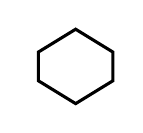 \definecolor{cffffff}{RGB}{255,255,255}


\begin{tikzpicture}[y=0.80pt,x=0.80pt,yscale=-1, inner sep=0pt, outer sep=0pt]
  \path[draw=black,fill=cffffff,line width=1.120pt] (17.5,0.7) --
    (34.3,11.0) -- (34.3,24.0) -- (17.5,34.3) --
    (0.7,24.0) -- (0.7,11.0) -- cycle;

\end{tikzpicture}
